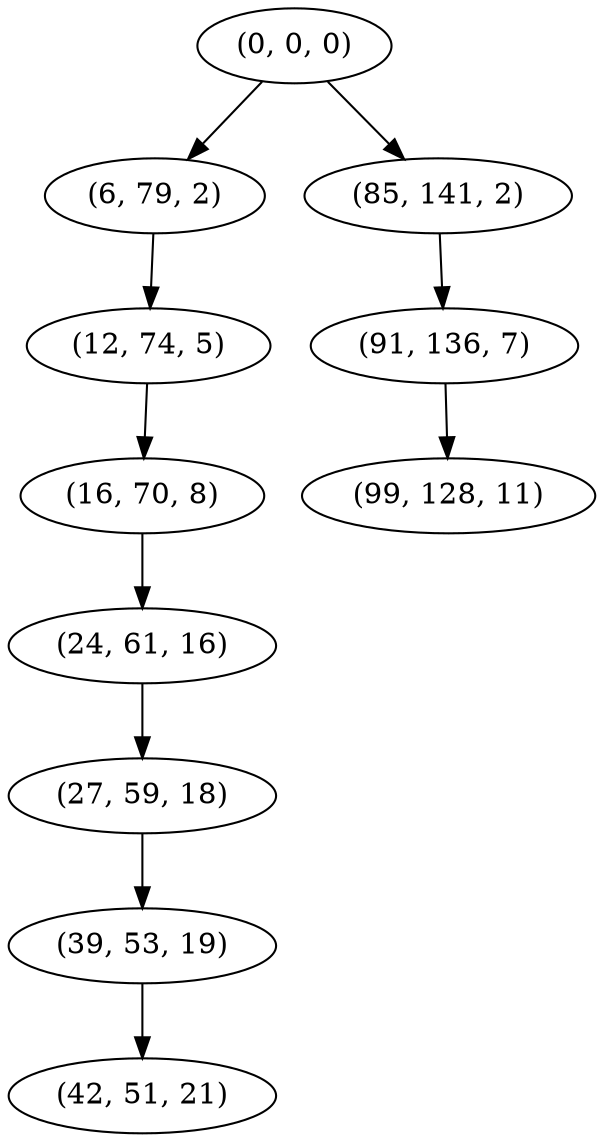 digraph tree {
    "(0, 0, 0)";
    "(6, 79, 2)";
    "(12, 74, 5)";
    "(16, 70, 8)";
    "(24, 61, 16)";
    "(27, 59, 18)";
    "(39, 53, 19)";
    "(42, 51, 21)";
    "(85, 141, 2)";
    "(91, 136, 7)";
    "(99, 128, 11)";
    "(0, 0, 0)" -> "(6, 79, 2)";
    "(0, 0, 0)" -> "(85, 141, 2)";
    "(6, 79, 2)" -> "(12, 74, 5)";
    "(12, 74, 5)" -> "(16, 70, 8)";
    "(16, 70, 8)" -> "(24, 61, 16)";
    "(24, 61, 16)" -> "(27, 59, 18)";
    "(27, 59, 18)" -> "(39, 53, 19)";
    "(39, 53, 19)" -> "(42, 51, 21)";
    "(85, 141, 2)" -> "(91, 136, 7)";
    "(91, 136, 7)" -> "(99, 128, 11)";
}
